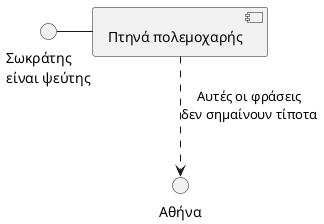 @startuml
() "Σωκράτης\nείναι ψεύτης" as Σωκράτης

Σωκράτης - [Πτηνά πολεμοχαρής]
[Πτηνά πολεμοχαρής] ..> () Αθήνα : Αυτές οι φράσεις\nδεν σημαίνουν τίποτα
@enduml

